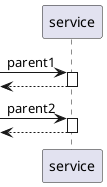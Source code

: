 @startuml
[-> service: parent1
activate service
return
[-> service: parent2
activate service
return
@enduml
